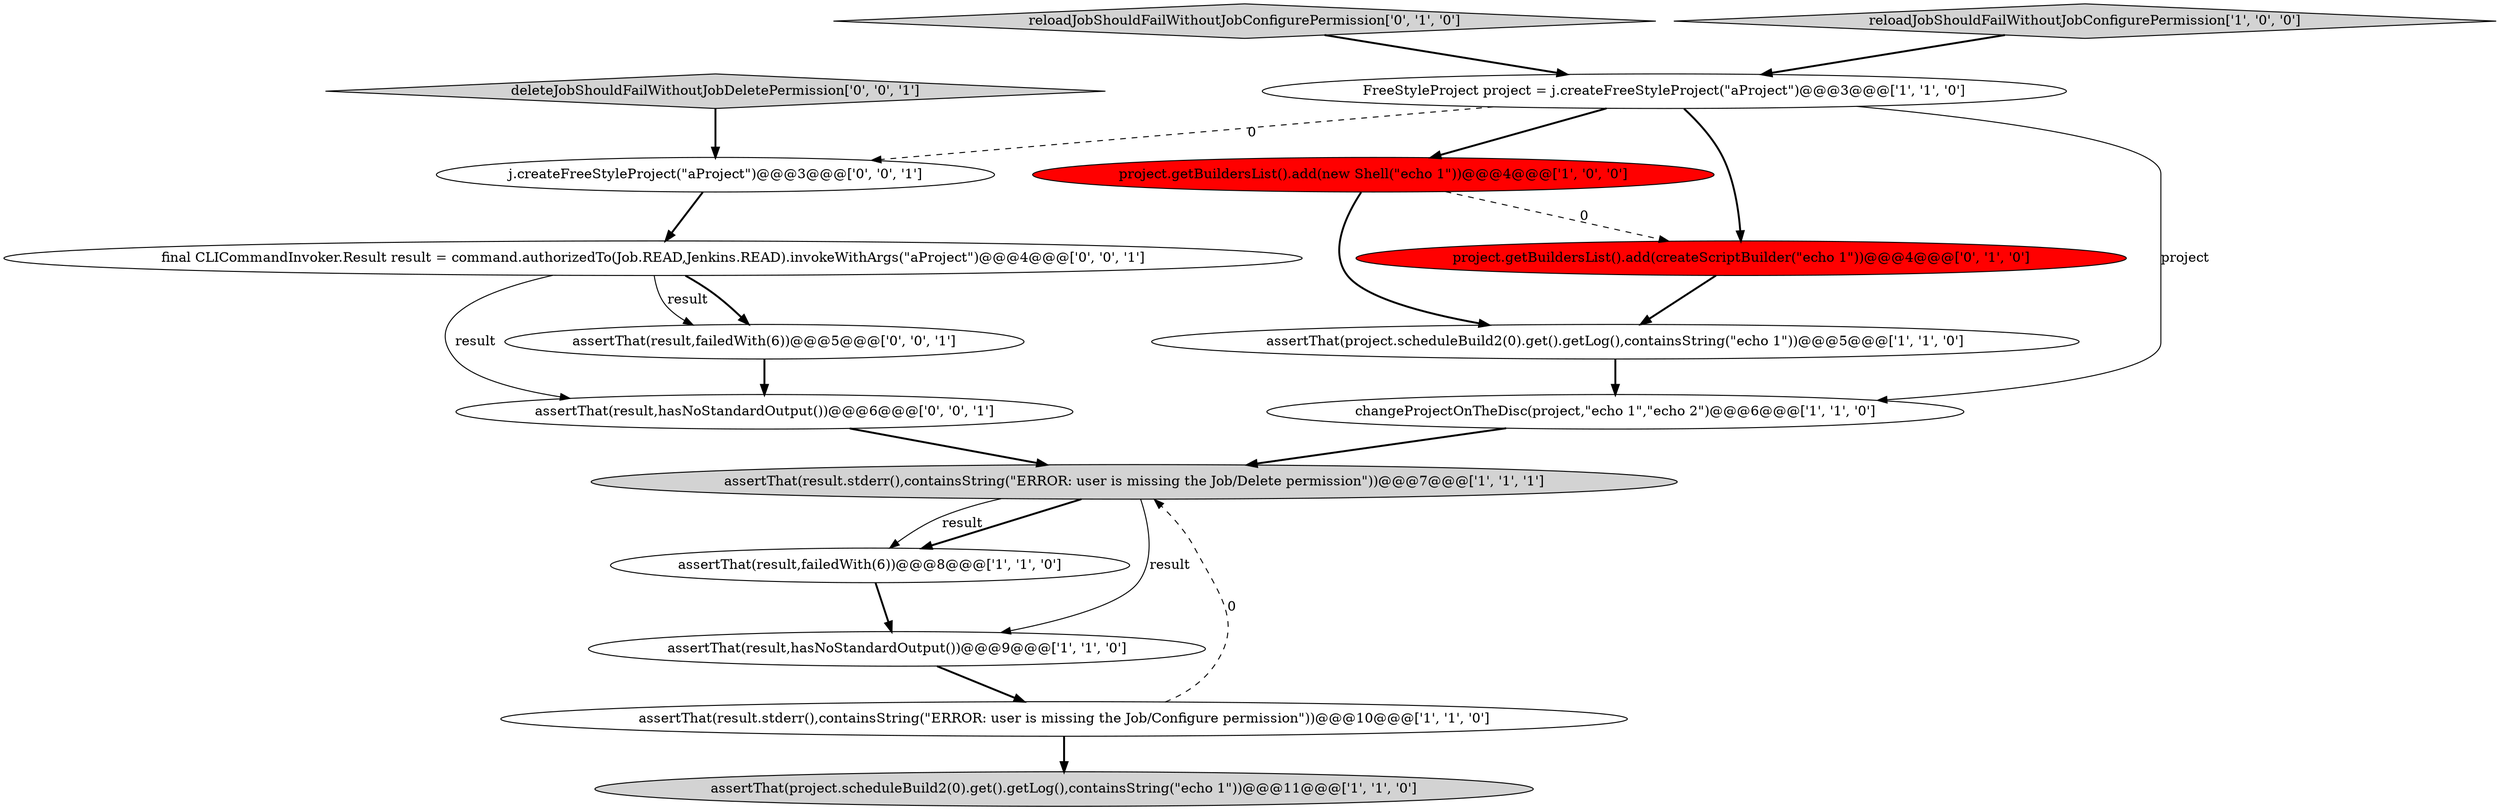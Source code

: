 digraph {
15 [style = filled, label = "assertThat(result,failedWith(6))@@@5@@@['0', '0', '1']", fillcolor = white, shape = ellipse image = "AAA0AAABBB3BBB"];
8 [style = filled, label = "assertThat(result.stderr(),containsString(\"ERROR: user is missing the Job/Delete permission\"))@@@7@@@['1', '1', '1']", fillcolor = lightgray, shape = ellipse image = "AAA0AAABBB1BBB"];
11 [style = filled, label = "reloadJobShouldFailWithoutJobConfigurePermission['0', '1', '0']", fillcolor = lightgray, shape = diamond image = "AAA0AAABBB2BBB"];
14 [style = filled, label = "j.createFreeStyleProject(\"aProject\")@@@3@@@['0', '0', '1']", fillcolor = white, shape = ellipse image = "AAA0AAABBB3BBB"];
1 [style = filled, label = "assertThat(project.scheduleBuild2(0).get().getLog(),containsString(\"echo 1\"))@@@11@@@['1', '1', '0']", fillcolor = lightgray, shape = ellipse image = "AAA0AAABBB1BBB"];
3 [style = filled, label = "reloadJobShouldFailWithoutJobConfigurePermission['1', '0', '0']", fillcolor = lightgray, shape = diamond image = "AAA0AAABBB1BBB"];
4 [style = filled, label = "project.getBuildersList().add(new Shell(\"echo 1\"))@@@4@@@['1', '0', '0']", fillcolor = red, shape = ellipse image = "AAA1AAABBB1BBB"];
2 [style = filled, label = "assertThat(result,hasNoStandardOutput())@@@9@@@['1', '1', '0']", fillcolor = white, shape = ellipse image = "AAA0AAABBB1BBB"];
5 [style = filled, label = "assertThat(project.scheduleBuild2(0).get().getLog(),containsString(\"echo 1\"))@@@5@@@['1', '1', '0']", fillcolor = white, shape = ellipse image = "AAA0AAABBB1BBB"];
16 [style = filled, label = "final CLICommandInvoker.Result result = command.authorizedTo(Job.READ,Jenkins.READ).invokeWithArgs(\"aProject\")@@@4@@@['0', '0', '1']", fillcolor = white, shape = ellipse image = "AAA0AAABBB3BBB"];
9 [style = filled, label = "changeProjectOnTheDisc(project,\"echo 1\",\"echo 2\")@@@6@@@['1', '1', '0']", fillcolor = white, shape = ellipse image = "AAA0AAABBB1BBB"];
12 [style = filled, label = "assertThat(result,hasNoStandardOutput())@@@6@@@['0', '0', '1']", fillcolor = white, shape = ellipse image = "AAA0AAABBB3BBB"];
0 [style = filled, label = "assertThat(result,failedWith(6))@@@8@@@['1', '1', '0']", fillcolor = white, shape = ellipse image = "AAA0AAABBB1BBB"];
10 [style = filled, label = "project.getBuildersList().add(createScriptBuilder(\"echo 1\"))@@@4@@@['0', '1', '0']", fillcolor = red, shape = ellipse image = "AAA1AAABBB2BBB"];
13 [style = filled, label = "deleteJobShouldFailWithoutJobDeletePermission['0', '0', '1']", fillcolor = lightgray, shape = diamond image = "AAA0AAABBB3BBB"];
6 [style = filled, label = "assertThat(result.stderr(),containsString(\"ERROR: user is missing the Job/Configure permission\"))@@@10@@@['1', '1', '0']", fillcolor = white, shape = ellipse image = "AAA0AAABBB1BBB"];
7 [style = filled, label = "FreeStyleProject project = j.createFreeStyleProject(\"aProject\")@@@3@@@['1', '1', '0']", fillcolor = white, shape = ellipse image = "AAA0AAABBB1BBB"];
14->16 [style = bold, label=""];
16->15 [style = bold, label=""];
6->8 [style = dashed, label="0"];
5->9 [style = bold, label=""];
7->10 [style = bold, label=""];
2->6 [style = bold, label=""];
7->14 [style = dashed, label="0"];
0->2 [style = bold, label=""];
7->9 [style = solid, label="project"];
7->4 [style = bold, label=""];
9->8 [style = bold, label=""];
16->15 [style = solid, label="result"];
8->0 [style = bold, label=""];
8->2 [style = solid, label="result"];
6->1 [style = bold, label=""];
10->5 [style = bold, label=""];
16->12 [style = solid, label="result"];
3->7 [style = bold, label=""];
12->8 [style = bold, label=""];
8->0 [style = solid, label="result"];
15->12 [style = bold, label=""];
4->10 [style = dashed, label="0"];
4->5 [style = bold, label=""];
13->14 [style = bold, label=""];
11->7 [style = bold, label=""];
}
